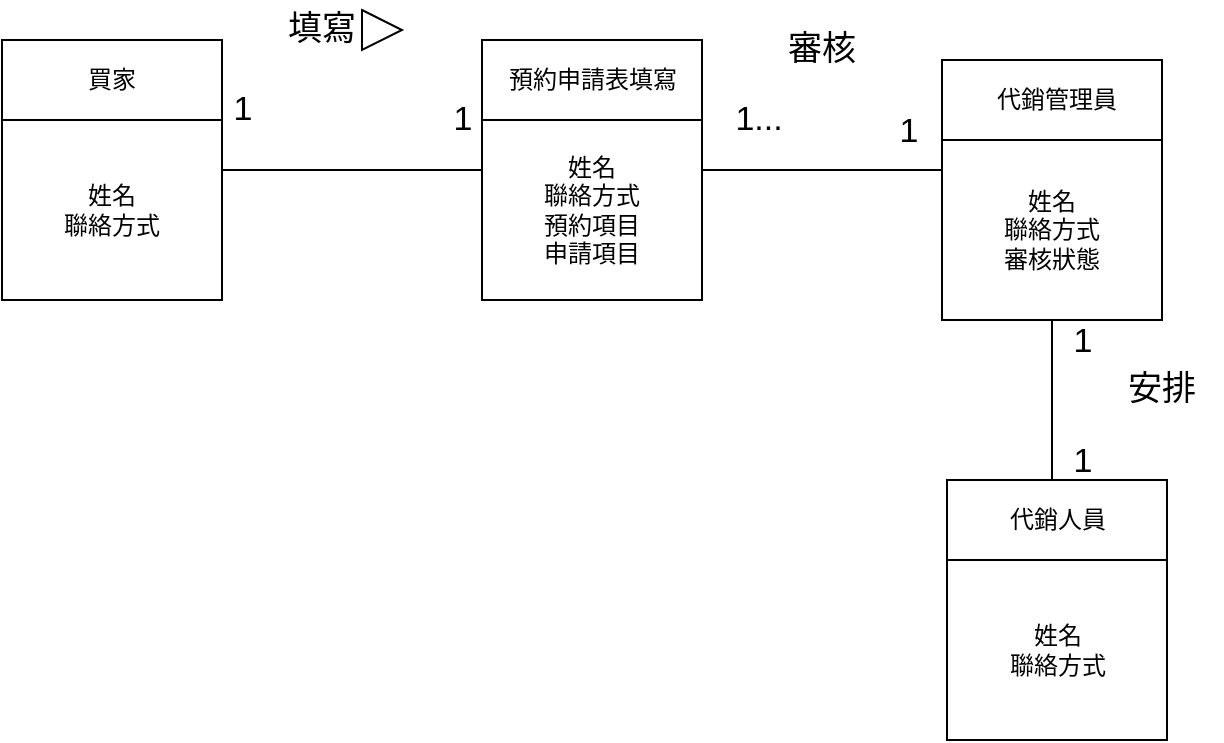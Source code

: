 <mxfile>
    <diagram id="8BmFf5s2K5rMcmAVNagX" name="第1頁">
        <mxGraphModel dx="942" dy="443" grid="1" gridSize="10" guides="1" tooltips="1" connect="1" arrows="1" fold="1" page="1" pageScale="1" pageWidth="827" pageHeight="1169" math="0" shadow="0">
            <root>
                <mxCell id="0"/>
                <mxCell id="1" parent="0"/>
                <mxCell id="10" style="edgeStyle=none;html=1;endArrow=none;endFill=0;entryX=0;entryY=0.5;entryDx=0;entryDy=0;" edge="1" parent="1" source="2" target="6">
                    <mxGeometry relative="1" as="geometry">
                        <mxPoint x="270" y="115" as="targetPoint"/>
                    </mxGeometry>
                </mxCell>
                <mxCell id="12" value="1" style="edgeLabel;html=1;align=center;verticalAlign=middle;resizable=0;points=[];fontSize=17;" vertex="1" connectable="0" parent="10">
                    <mxGeometry x="0.8" y="2" relative="1" as="geometry">
                        <mxPoint x="3" y="-23" as="offset"/>
                    </mxGeometry>
                </mxCell>
                <mxCell id="2" value="" style="rounded=0;whiteSpace=wrap;html=1;" vertex="1" parent="1">
                    <mxGeometry x="40" y="50" width="110" height="130" as="geometry"/>
                </mxCell>
                <mxCell id="3" value="" style="rounded=0;whiteSpace=wrap;html=1;" vertex="1" parent="1">
                    <mxGeometry x="40" y="50" width="110" height="40" as="geometry"/>
                </mxCell>
                <mxCell id="4" value="買家" style="text;html=1;strokeColor=none;fillColor=none;align=center;verticalAlign=middle;whiteSpace=wrap;rounded=0;" vertex="1" parent="1">
                    <mxGeometry x="65" y="55" width="60" height="30" as="geometry"/>
                </mxCell>
                <mxCell id="5" value="姓名&lt;br&gt;聯絡方式" style="text;html=1;strokeColor=none;fillColor=none;align=center;verticalAlign=middle;whiteSpace=wrap;rounded=0;" vertex="1" parent="1">
                    <mxGeometry x="55" y="110" width="80" height="50" as="geometry"/>
                </mxCell>
                <mxCell id="16" style="edgeStyle=none;html=1;fontSize=17;endArrow=none;endFill=0;" edge="1" parent="1" source="6">
                    <mxGeometry relative="1" as="geometry">
                        <mxPoint x="510" y="115" as="targetPoint"/>
                    </mxGeometry>
                </mxCell>
                <mxCell id="6" value="" style="rounded=0;whiteSpace=wrap;html=1;" vertex="1" parent="1">
                    <mxGeometry x="280" y="50" width="110" height="130" as="geometry"/>
                </mxCell>
                <mxCell id="7" value="" style="rounded=0;whiteSpace=wrap;html=1;" vertex="1" parent="1">
                    <mxGeometry x="280" y="50" width="110" height="40" as="geometry"/>
                </mxCell>
                <mxCell id="8" value="預約申請表填寫" style="text;html=1;strokeColor=none;fillColor=none;align=center;verticalAlign=middle;whiteSpace=wrap;rounded=0;" vertex="1" parent="1">
                    <mxGeometry x="287.5" y="55" width="95" height="30" as="geometry"/>
                </mxCell>
                <mxCell id="9" value="姓名&lt;br&gt;聯絡方式&lt;br&gt;預約項目&lt;br&gt;申請項目&lt;br&gt;" style="text;html=1;strokeColor=none;fillColor=none;align=center;verticalAlign=middle;whiteSpace=wrap;rounded=0;" vertex="1" parent="1">
                    <mxGeometry x="295" y="110" width="80" height="50" as="geometry"/>
                </mxCell>
                <mxCell id="13" value="1" style="edgeLabel;html=1;align=center;verticalAlign=middle;resizable=0;points=[];fontSize=17;" vertex="1" connectable="0" parent="1">
                    <mxGeometry x="160.003" y="85" as="geometry"/>
                </mxCell>
                <mxCell id="14" value="填寫" style="text;html=1;strokeColor=none;fillColor=none;align=center;verticalAlign=middle;whiteSpace=wrap;rounded=0;fontSize=17;" vertex="1" parent="1">
                    <mxGeometry x="170" y="30" width="60" height="30" as="geometry"/>
                </mxCell>
                <mxCell id="15" value="" style="triangle;whiteSpace=wrap;html=1;fontSize=17;" vertex="1" parent="1">
                    <mxGeometry x="220" y="35" width="20" height="20" as="geometry"/>
                </mxCell>
                <mxCell id="26" style="edgeStyle=none;html=1;fontSize=17;endArrow=none;endFill=0;" edge="1" parent="1" source="17">
                    <mxGeometry relative="1" as="geometry">
                        <mxPoint x="565" y="270" as="targetPoint"/>
                    </mxGeometry>
                </mxCell>
                <mxCell id="31" value="1" style="edgeLabel;html=1;align=center;verticalAlign=middle;resizable=0;points=[];fontSize=17;" vertex="1" connectable="0" parent="26">
                    <mxGeometry x="-0.721" y="1" relative="1" as="geometry">
                        <mxPoint x="14" as="offset"/>
                    </mxGeometry>
                </mxCell>
                <mxCell id="32" value="1&lt;br&gt;" style="edgeLabel;html=1;align=center;verticalAlign=middle;resizable=0;points=[];fontSize=17;" vertex="1" connectable="0" parent="26">
                    <mxGeometry x="0.446" relative="1" as="geometry">
                        <mxPoint x="15" y="13" as="offset"/>
                    </mxGeometry>
                </mxCell>
                <mxCell id="17" value="" style="rounded=0;whiteSpace=wrap;html=1;" vertex="1" parent="1">
                    <mxGeometry x="510" y="60" width="110" height="130" as="geometry"/>
                </mxCell>
                <mxCell id="18" value="" style="rounded=0;whiteSpace=wrap;html=1;" vertex="1" parent="1">
                    <mxGeometry x="510" y="60" width="110" height="40" as="geometry"/>
                </mxCell>
                <mxCell id="19" value="代銷管理員" style="text;html=1;strokeColor=none;fillColor=none;align=center;verticalAlign=middle;whiteSpace=wrap;rounded=0;" vertex="1" parent="1">
                    <mxGeometry x="535" y="65" width="65" height="30" as="geometry"/>
                </mxCell>
                <mxCell id="20" value="姓名&lt;br&gt;聯絡方式&lt;br&gt;審核狀態" style="text;html=1;strokeColor=none;fillColor=none;align=center;verticalAlign=middle;whiteSpace=wrap;rounded=0;" vertex="1" parent="1">
                    <mxGeometry x="525" y="120" width="80" height="50" as="geometry"/>
                </mxCell>
                <mxCell id="21" value="1..." style="edgeLabel;html=1;align=center;verticalAlign=middle;resizable=0;points=[];fontSize=17;" vertex="1" connectable="0" parent="1">
                    <mxGeometry x="190.003" y="85" as="geometry">
                        <mxPoint x="228" y="5" as="offset"/>
                    </mxGeometry>
                </mxCell>
                <mxCell id="23" value="1" style="edgeLabel;html=1;align=center;verticalAlign=middle;resizable=0;points=[];fontSize=17;" vertex="1" connectable="0" parent="1">
                    <mxGeometry x="279.997" y="90" as="geometry">
                        <mxPoint x="213" y="6" as="offset"/>
                    </mxGeometry>
                </mxCell>
                <mxCell id="24" value="審核" style="text;html=1;strokeColor=none;fillColor=none;align=center;verticalAlign=middle;whiteSpace=wrap;rounded=0;fontSize=17;" vertex="1" parent="1">
                    <mxGeometry x="420" y="40" width="60" height="30" as="geometry"/>
                </mxCell>
                <mxCell id="27" value="" style="rounded=0;whiteSpace=wrap;html=1;" vertex="1" parent="1">
                    <mxGeometry x="512.5" y="270" width="110" height="130" as="geometry"/>
                </mxCell>
                <mxCell id="28" value="" style="rounded=0;whiteSpace=wrap;html=1;" vertex="1" parent="1">
                    <mxGeometry x="512.5" y="270" width="110" height="40" as="geometry"/>
                </mxCell>
                <mxCell id="29" value="代銷人員" style="text;html=1;strokeColor=none;fillColor=none;align=center;verticalAlign=middle;whiteSpace=wrap;rounded=0;" vertex="1" parent="1">
                    <mxGeometry x="537.5" y="275" width="60" height="30" as="geometry"/>
                </mxCell>
                <mxCell id="30" value="姓名&lt;br&gt;聯絡方式" style="text;html=1;strokeColor=none;fillColor=none;align=center;verticalAlign=middle;whiteSpace=wrap;rounded=0;" vertex="1" parent="1">
                    <mxGeometry x="527.5" y="330" width="80" height="50" as="geometry"/>
                </mxCell>
                <mxCell id="33" value="安排" style="text;html=1;strokeColor=none;fillColor=none;align=center;verticalAlign=middle;whiteSpace=wrap;rounded=0;fontSize=17;" vertex="1" parent="1">
                    <mxGeometry x="590" y="210" width="60" height="30" as="geometry"/>
                </mxCell>
            </root>
        </mxGraphModel>
    </diagram>
</mxfile>